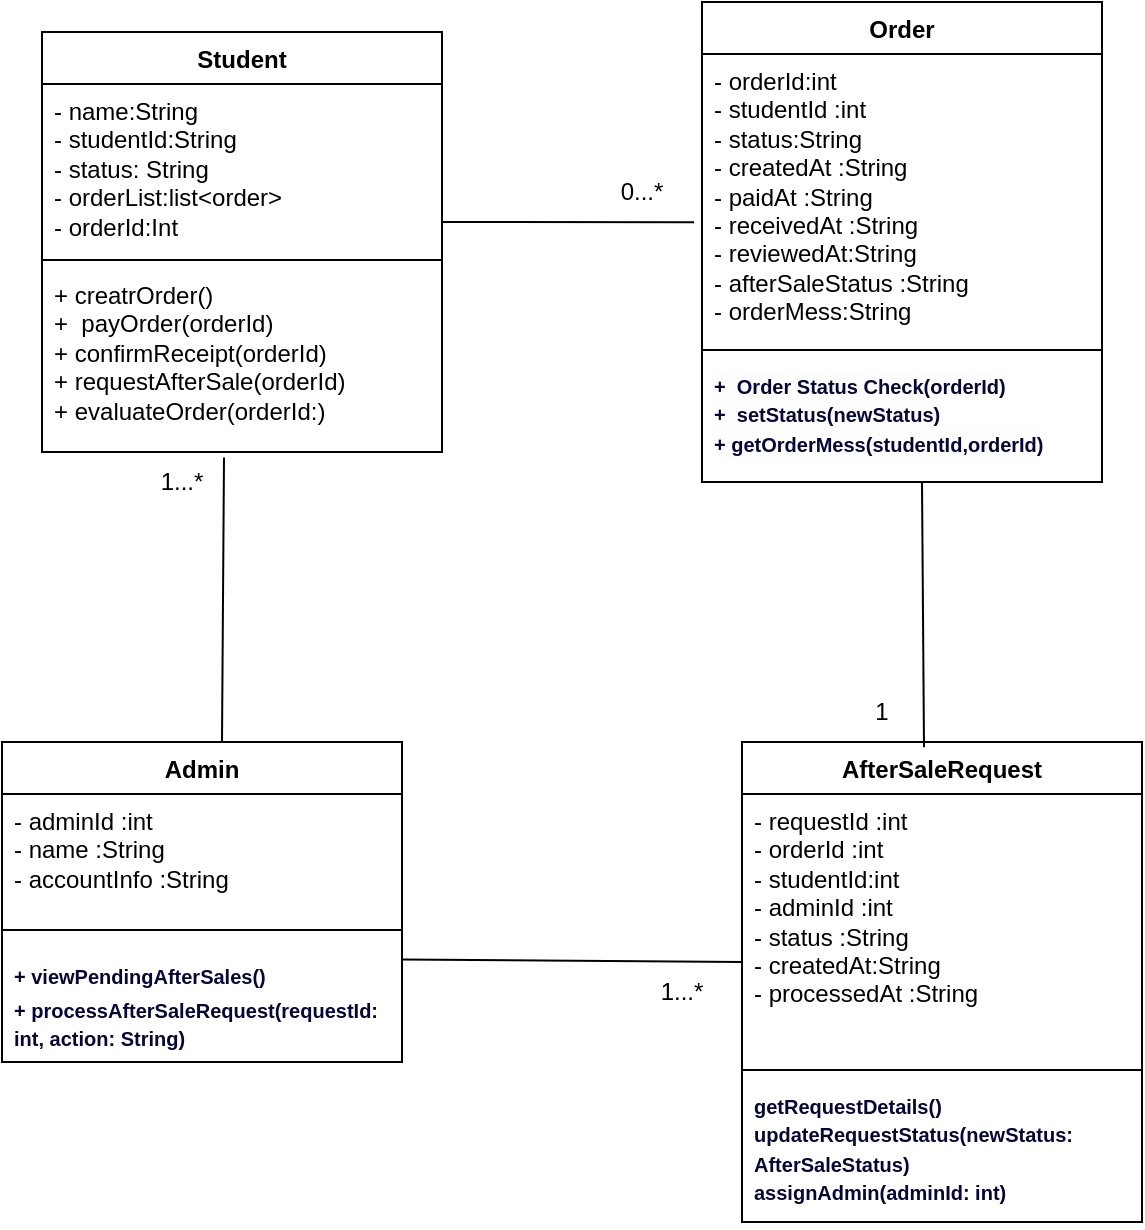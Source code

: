 <mxfile version="24.4.0" type="device">
  <diagram name="第 1 页" id="XvOYCABGB1y42m1ftl5f">
    <mxGraphModel dx="1553" dy="711" grid="1" gridSize="10" guides="1" tooltips="1" connect="1" arrows="1" fold="1" page="1" pageScale="1" pageWidth="3300" pageHeight="4681" math="0" shadow="0">
      <root>
        <mxCell id="0" />
        <mxCell id="1" parent="0" />
        <mxCell id="beQxLDwqdPJg_pZHpB1e-1" value="Student" style="swimlane;fontStyle=1;align=center;verticalAlign=top;childLayout=stackLayout;horizontal=1;startSize=26;horizontalStack=0;resizeParent=1;resizeParentMax=0;resizeLast=0;collapsible=1;marginBottom=0;whiteSpace=wrap;html=1;" vertex="1" parent="1">
          <mxGeometry x="190" y="45" width="200" height="210" as="geometry" />
        </mxCell>
        <mxCell id="beQxLDwqdPJg_pZHpB1e-2" value="- name:String&lt;div&gt;- studentId:String&lt;/div&gt;&lt;div&gt;- status: String&lt;/div&gt;&lt;div&gt;- orderList:list&amp;lt;order&amp;gt;&lt;/div&gt;&lt;div&gt;- orderId:Int&lt;/div&gt;" style="text;strokeColor=none;fillColor=none;align=left;verticalAlign=top;spacingLeft=4;spacingRight=4;overflow=hidden;rotatable=0;points=[[0,0.5],[1,0.5]];portConstraint=eastwest;whiteSpace=wrap;html=1;" vertex="1" parent="beQxLDwqdPJg_pZHpB1e-1">
          <mxGeometry y="26" width="200" height="84" as="geometry" />
        </mxCell>
        <mxCell id="beQxLDwqdPJg_pZHpB1e-3" value="" style="line;strokeWidth=1;fillColor=none;align=left;verticalAlign=middle;spacingTop=-1;spacingLeft=3;spacingRight=3;rotatable=0;labelPosition=right;points=[];portConstraint=eastwest;strokeColor=inherit;" vertex="1" parent="beQxLDwqdPJg_pZHpB1e-1">
          <mxGeometry y="110" width="200" height="8" as="geometry" />
        </mxCell>
        <mxCell id="beQxLDwqdPJg_pZHpB1e-4" value="+ creatrOrder()&lt;div&gt;&lt;div&gt;+&amp;nbsp; payOrder(orderId)&lt;/div&gt;&lt;div&gt;+ confirmReceipt(orderId)&lt;/div&gt;&lt;div&gt;+ requestAfterSale(orderId)&lt;/div&gt;&lt;div&gt;+ evaluateOrder(orderId:)&lt;/div&gt;&lt;/div&gt;&lt;div&gt;&lt;br&gt;&lt;/div&gt;" style="text;strokeColor=none;fillColor=none;align=left;verticalAlign=top;spacingLeft=4;spacingRight=4;overflow=hidden;rotatable=0;points=[[0,0.5],[1,0.5]];portConstraint=eastwest;whiteSpace=wrap;html=1;" vertex="1" parent="beQxLDwqdPJg_pZHpB1e-1">
          <mxGeometry y="118" width="200" height="92" as="geometry" />
        </mxCell>
        <mxCell id="beQxLDwqdPJg_pZHpB1e-5" value="Order" style="swimlane;fontStyle=1;align=center;verticalAlign=top;childLayout=stackLayout;horizontal=1;startSize=26;horizontalStack=0;resizeParent=1;resizeParentMax=0;resizeLast=0;collapsible=1;marginBottom=0;whiteSpace=wrap;html=1;" vertex="1" parent="1">
          <mxGeometry x="520" y="30" width="200" height="240" as="geometry" />
        </mxCell>
        <mxCell id="beQxLDwqdPJg_pZHpB1e-6" value="&lt;div&gt;&lt;div&gt;- orderId:int&lt;/div&gt;&lt;div&gt;- studentId :int&lt;/div&gt;&lt;div&gt;- status:String&lt;/div&gt;&lt;div&gt;- createdAt :String&lt;/div&gt;&lt;div&gt;- paidAt :String&lt;/div&gt;&lt;div&gt;- receivedAt :String&lt;/div&gt;&lt;div&gt;- reviewedAt:String&lt;/div&gt;&lt;div&gt;- afterSaleStatus :String&lt;/div&gt;&lt;/div&gt;&lt;div&gt;- orderMess:String&lt;/div&gt;" style="text;strokeColor=none;fillColor=none;align=left;verticalAlign=top;spacingLeft=4;spacingRight=4;overflow=hidden;rotatable=0;points=[[0,0.5],[1,0.5]];portConstraint=eastwest;whiteSpace=wrap;html=1;" vertex="1" parent="beQxLDwqdPJg_pZHpB1e-5">
          <mxGeometry y="26" width="200" height="144" as="geometry" />
        </mxCell>
        <mxCell id="beQxLDwqdPJg_pZHpB1e-7" value="" style="line;strokeWidth=1;fillColor=none;align=left;verticalAlign=middle;spacingTop=-1;spacingLeft=3;spacingRight=3;rotatable=0;labelPosition=right;points=[];portConstraint=eastwest;strokeColor=inherit;" vertex="1" parent="beQxLDwqdPJg_pZHpB1e-5">
          <mxGeometry y="170" width="200" height="8" as="geometry" />
        </mxCell>
        <mxCell id="beQxLDwqdPJg_pZHpB1e-8" value="&lt;div&gt;&lt;div&gt;&lt;span style=&quot;color: rgb(5, 7, 59); background-color: rgb(253, 253, 254);&quot;&gt;&lt;font style=&quot;font-size: 10px;&quot; face=&quot;Helvetica&quot;&gt;&lt;b&gt;+&amp;nbsp; Order Status Check(orderId)&lt;/b&gt;&lt;/font&gt;&lt;/span&gt;&lt;div&gt;&lt;span style=&quot;color: rgb(5, 7, 59); background-color: rgb(253, 253, 254);&quot;&gt;&lt;font style=&quot;font-size: 10px;&quot; face=&quot;Helvetica&quot;&gt;&lt;b&gt;+&amp;nbsp; setStatus(newStatus)&lt;/b&gt;&lt;/font&gt;&lt;/span&gt;&lt;/div&gt;&lt;/div&gt;&lt;/div&gt;&lt;div&gt;&lt;span style=&quot;color: rgb(5, 7, 59); background-color: rgb(253, 253, 254);&quot;&gt;&lt;font style=&quot;font-size: 10px;&quot; face=&quot;Helvetica&quot;&gt;&lt;b&gt;+ getOrderMess(studentId,orderId)&lt;/b&gt;&lt;/font&gt;&lt;/span&gt;&lt;/div&gt;" style="text;strokeColor=none;fillColor=none;align=left;verticalAlign=top;spacingLeft=4;spacingRight=4;overflow=hidden;rotatable=0;points=[[0,0.5],[1,0.5]];portConstraint=eastwest;whiteSpace=wrap;html=1;" vertex="1" parent="beQxLDwqdPJg_pZHpB1e-5">
          <mxGeometry y="178" width="200" height="62" as="geometry" />
        </mxCell>
        <mxCell id="beQxLDwqdPJg_pZHpB1e-9" value="Admin" style="swimlane;fontStyle=1;align=center;verticalAlign=top;childLayout=stackLayout;horizontal=1;startSize=26;horizontalStack=0;resizeParent=1;resizeParentMax=0;resizeLast=0;collapsible=1;marginBottom=0;whiteSpace=wrap;html=1;" vertex="1" parent="1">
          <mxGeometry x="170" y="400" width="200" height="160" as="geometry" />
        </mxCell>
        <mxCell id="beQxLDwqdPJg_pZHpB1e-10" value="&lt;div&gt;- adminId :int&lt;/div&gt;&lt;div&gt;- name :String&lt;/div&gt;&lt;div&gt;- accountInfo :String&lt;/div&gt;&lt;div&gt;&lt;br&gt;&lt;/div&gt;" style="text;strokeColor=none;fillColor=none;align=left;verticalAlign=top;spacingLeft=4;spacingRight=4;overflow=hidden;rotatable=0;points=[[0,0.5],[1,0.5]];portConstraint=eastwest;whiteSpace=wrap;html=1;" vertex="1" parent="beQxLDwqdPJg_pZHpB1e-9">
          <mxGeometry y="26" width="200" height="64" as="geometry" />
        </mxCell>
        <mxCell id="beQxLDwqdPJg_pZHpB1e-11" value="" style="line;strokeWidth=1;fillColor=none;align=left;verticalAlign=middle;spacingTop=-1;spacingLeft=3;spacingRight=3;rotatable=0;labelPosition=right;points=[];portConstraint=eastwest;strokeColor=inherit;" vertex="1" parent="beQxLDwqdPJg_pZHpB1e-9">
          <mxGeometry y="90" width="200" height="8" as="geometry" />
        </mxCell>
        <mxCell id="beQxLDwqdPJg_pZHpB1e-12" value="&lt;div&gt;&lt;font style=&quot;font-size: 18px;&quot; color=&quot;#05073b&quot;&gt;&lt;span style=&quot;font-size: 10px;&quot;&gt;&lt;b&gt;+ viewPendingAfterSales()&lt;/b&gt;&lt;/span&gt;&lt;/font&gt;&lt;/div&gt;&lt;div&gt;&lt;font color=&quot;#05073b&quot;&gt;&lt;span style=&quot;font-size: 10px;&quot;&gt;&lt;b&gt;+ processAfterSaleRequest(requestId: int, action: String)&lt;/b&gt;&lt;/span&gt;&lt;/font&gt;&lt;/div&gt;&lt;div&gt;&lt;br&gt;&lt;/div&gt;" style="text;strokeColor=none;fillColor=none;align=left;verticalAlign=top;spacingLeft=4;spacingRight=4;overflow=hidden;rotatable=0;points=[[0,0.5],[1,0.5]];portConstraint=eastwest;whiteSpace=wrap;html=1;" vertex="1" parent="beQxLDwqdPJg_pZHpB1e-9">
          <mxGeometry y="98" width="200" height="62" as="geometry" />
        </mxCell>
        <mxCell id="beQxLDwqdPJg_pZHpB1e-13" value="&lt;div style=&quot;text-align: left;&quot;&gt;&lt;span style=&quot;text-align: center;&quot;&gt;AfterSaleRequest&lt;/span&gt;&lt;br&gt;&lt;/div&gt;" style="swimlane;fontStyle=1;align=center;verticalAlign=top;childLayout=stackLayout;horizontal=1;startSize=26;horizontalStack=0;resizeParent=1;resizeParentMax=0;resizeLast=0;collapsible=1;marginBottom=0;whiteSpace=wrap;html=1;" vertex="1" parent="1">
          <mxGeometry x="540" y="400" width="200" height="240" as="geometry" />
        </mxCell>
        <mxCell id="beQxLDwqdPJg_pZHpB1e-14" value="&lt;div&gt;&lt;div&gt;- requestId :int&lt;/div&gt;&lt;div&gt;- orderId :int&lt;/div&gt;&lt;div&gt;- studentId:int&lt;/div&gt;&lt;div&gt;- adminId :int&lt;/div&gt;&lt;div&gt;- status :String&lt;/div&gt;&lt;div&gt;- createdAt:String&lt;/div&gt;&lt;div&gt;- processedAt :String&lt;/div&gt;&lt;/div&gt;&lt;div&gt;&lt;br&gt;&lt;/div&gt;" style="text;strokeColor=none;fillColor=none;align=left;verticalAlign=top;spacingLeft=4;spacingRight=4;overflow=hidden;rotatable=0;points=[[0,0.5],[1,0.5]];portConstraint=eastwest;whiteSpace=wrap;html=1;" vertex="1" parent="beQxLDwqdPJg_pZHpB1e-13">
          <mxGeometry y="26" width="200" height="134" as="geometry" />
        </mxCell>
        <mxCell id="beQxLDwqdPJg_pZHpB1e-15" value="" style="line;strokeWidth=1;fillColor=none;align=left;verticalAlign=middle;spacingTop=-1;spacingLeft=3;spacingRight=3;rotatable=0;labelPosition=right;points=[];portConstraint=eastwest;strokeColor=inherit;" vertex="1" parent="beQxLDwqdPJg_pZHpB1e-13">
          <mxGeometry y="160" width="200" height="8" as="geometry" />
        </mxCell>
        <mxCell id="beQxLDwqdPJg_pZHpB1e-16" value="&lt;div&gt;&lt;div&gt;&lt;font color=&quot;#05073b&quot;&gt;&lt;span style=&quot;font-size: 10px;&quot;&gt;&lt;b&gt;getRequestDetails()&lt;/b&gt;&lt;/span&gt;&lt;/font&gt;&lt;/div&gt;&lt;div&gt;&lt;font color=&quot;#05073b&quot;&gt;&lt;span style=&quot;font-size: 10px;&quot;&gt;&lt;b&gt;updateRequestStatus(newStatus: AfterSaleStatus)&lt;/b&gt;&lt;/span&gt;&lt;/font&gt;&lt;/div&gt;&lt;div&gt;&lt;font color=&quot;#05073b&quot;&gt;&lt;span style=&quot;font-size: 10px;&quot;&gt;&lt;b&gt;assignAdmin(adminId: int)&lt;/b&gt;&lt;/span&gt;&lt;/font&gt;&lt;/div&gt;&lt;/div&gt;&lt;div&gt;&lt;br&gt;&lt;/div&gt;" style="text;strokeColor=none;fillColor=none;align=left;verticalAlign=top;spacingLeft=4;spacingRight=4;overflow=hidden;rotatable=0;points=[[0,0.5],[1,0.5]];portConstraint=eastwest;whiteSpace=wrap;html=1;" vertex="1" parent="beQxLDwqdPJg_pZHpB1e-13">
          <mxGeometry y="168" width="200" height="72" as="geometry" />
        </mxCell>
        <mxCell id="beQxLDwqdPJg_pZHpB1e-18" value="" style="endArrow=none;html=1;rounded=0;entryX=-0.02;entryY=0.584;entryDx=0;entryDy=0;entryPerimeter=0;" edge="1" parent="1" target="beQxLDwqdPJg_pZHpB1e-6">
          <mxGeometry width="50" height="50" relative="1" as="geometry">
            <mxPoint x="390" y="140" as="sourcePoint" />
            <mxPoint x="440" y="90" as="targetPoint" />
          </mxGeometry>
        </mxCell>
        <mxCell id="beQxLDwqdPJg_pZHpB1e-19" value="0...*" style="text;html=1;align=center;verticalAlign=middle;whiteSpace=wrap;rounded=0;" vertex="1" parent="1">
          <mxGeometry x="460" y="110" width="60" height="30" as="geometry" />
        </mxCell>
        <mxCell id="beQxLDwqdPJg_pZHpB1e-20" value="" style="endArrow=none;html=1;rounded=0;entryX=0;entryY=0.627;entryDx=0;entryDy=0;entryPerimeter=0;exitX=1;exitY=0.173;exitDx=0;exitDy=0;exitPerimeter=0;" edge="1" parent="1" source="beQxLDwqdPJg_pZHpB1e-12" target="beQxLDwqdPJg_pZHpB1e-14">
          <mxGeometry width="50" height="50" relative="1" as="geometry">
            <mxPoint x="370" y="580" as="sourcePoint" />
            <mxPoint x="496" y="580" as="targetPoint" />
          </mxGeometry>
        </mxCell>
        <mxCell id="beQxLDwqdPJg_pZHpB1e-21" value="1...*" style="text;html=1;align=center;verticalAlign=middle;whiteSpace=wrap;rounded=0;" vertex="1" parent="1">
          <mxGeometry x="480" y="510" width="60" height="30" as="geometry" />
        </mxCell>
        <mxCell id="beQxLDwqdPJg_pZHpB1e-22" value="" style="endArrow=none;html=1;rounded=0;exitX=0.455;exitY=0.011;exitDx=0;exitDy=0;exitPerimeter=0;" edge="1" parent="1" source="beQxLDwqdPJg_pZHpB1e-13">
          <mxGeometry width="50" height="50" relative="1" as="geometry">
            <mxPoint x="580" y="320" as="sourcePoint" />
            <mxPoint x="630" y="270" as="targetPoint" />
          </mxGeometry>
        </mxCell>
        <mxCell id="beQxLDwqdPJg_pZHpB1e-23" value="1" style="text;html=1;align=center;verticalAlign=middle;whiteSpace=wrap;rounded=0;" vertex="1" parent="1">
          <mxGeometry x="580" y="370" width="60" height="30" as="geometry" />
        </mxCell>
        <mxCell id="beQxLDwqdPJg_pZHpB1e-24" value="" style="endArrow=none;html=1;rounded=0;entryX=0.455;entryY=1.03;entryDx=0;entryDy=0;entryPerimeter=0;" edge="1" parent="1" target="beQxLDwqdPJg_pZHpB1e-4">
          <mxGeometry width="50" height="50" relative="1" as="geometry">
            <mxPoint x="280" y="400" as="sourcePoint" />
            <mxPoint x="330" y="350" as="targetPoint" />
          </mxGeometry>
        </mxCell>
        <mxCell id="beQxLDwqdPJg_pZHpB1e-25" value="1...*" style="text;html=1;align=center;verticalAlign=middle;whiteSpace=wrap;rounded=0;" vertex="1" parent="1">
          <mxGeometry x="230" y="255" width="60" height="30" as="geometry" />
        </mxCell>
      </root>
    </mxGraphModel>
  </diagram>
</mxfile>
